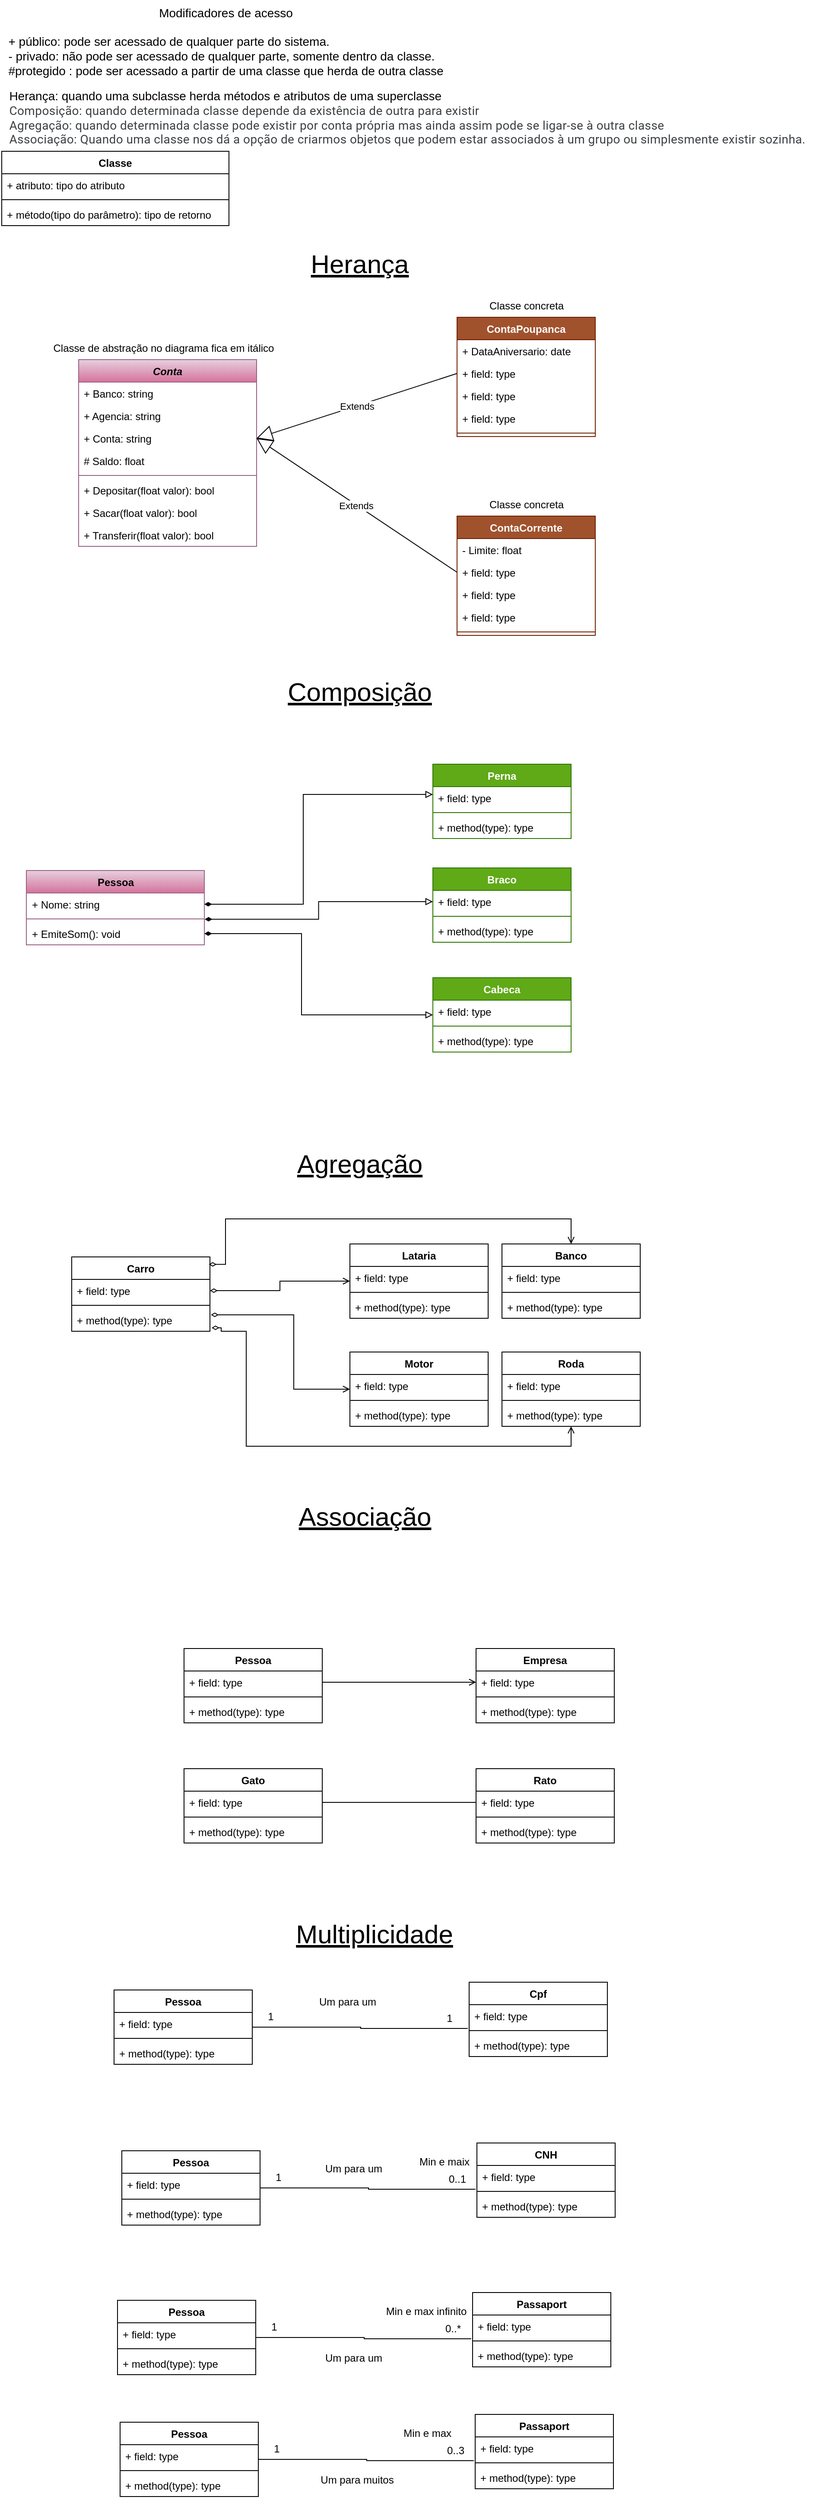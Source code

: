 <mxfile version="21.2.2" type="device" pages="2">
  <diagram name="Página-1" id="tdp3hqQI1hkA1_KsTnGW">
    <mxGraphModel dx="1994" dy="646" grid="0" gridSize="10" guides="1" tooltips="1" connect="1" arrows="1" fold="1" page="1" pageScale="1" pageWidth="827" pageHeight="1169" math="0" shadow="0">
      <root>
        <mxCell id="0" />
        <mxCell id="1" parent="0" />
        <mxCell id="PvI0AkK6M4xVl8uZb2D6-1" value="&lt;font style=&quot;font-size: 14px;&quot;&gt;Modificadores de acesso&lt;br&gt;&lt;br&gt;&lt;/font&gt;&lt;div style=&quot;text-align: left; font-size: 14px;&quot;&gt;&lt;span style=&quot;background-color: initial;&quot;&gt;&lt;font style=&quot;font-size: 14px;&quot;&gt;+ público: pode ser acessado de qualquer parte do sistema.&lt;/font&gt;&lt;/span&gt;&lt;/div&gt;&lt;div style=&quot;text-align: left; font-size: 14px;&quot;&gt;&lt;span style=&quot;background-color: initial;&quot;&gt;&lt;font style=&quot;font-size: 14px;&quot;&gt;- privado: não pode ser acessado de qualquer parte, somente dentro da classe.&lt;/font&gt;&lt;/span&gt;&lt;/div&gt;&lt;div style=&quot;text-align: left; font-size: 14px;&quot;&gt;&lt;span style=&quot;background-color: initial;&quot;&gt;&lt;font style=&quot;font-size: 14px;&quot;&gt;#protegido : pode ser acessado a partir de uma classe que herda de outra classe&lt;/font&gt;&lt;/span&gt;&lt;/div&gt;" style="text;html=1;align=center;verticalAlign=middle;resizable=0;points=[];autosize=1;strokeColor=none;fillColor=none;" parent="1" vertex="1">
          <mxGeometry x="-2" width="522" height="96" as="geometry" />
        </mxCell>
        <mxCell id="PvI0AkK6M4xVl8uZb2D6-2" value="&lt;div style=&quot;text-align: justify;&quot;&gt;&lt;span style=&quot;font-size: 14px; background-color: initial;&quot;&gt;Herança: quando uma subclasse herda métodos e atributos de uma superclasse&amp;nbsp;&lt;/span&gt;&lt;/div&gt;&lt;font style=&quot;font-size: 14px;&quot;&gt;&lt;div style=&quot;text-align: justify;&quot;&gt;&lt;span style=&quot;color: rgb(60, 64, 67); font-family: Roboto, Arial, sans-serif; letter-spacing: 0.2px; text-align: start; background-color: initial;&quot;&gt;Composição: quando determinada classe depende da existência de outra para existir&amp;nbsp;&lt;/span&gt;&lt;/div&gt;&lt;span style=&quot;color: rgb(60, 64, 67); font-family: Roboto, Arial, sans-serif; letter-spacing: 0.2px; text-align: start;&quot;&gt;&lt;div style=&quot;text-align: justify;&quot;&gt;&lt;span style=&quot;letter-spacing: 0.2px; background-color: initial;&quot;&gt;Agregação: quando determinada classe pode existir por conta própria mas ainda assim pode se ligar-se à outra classe&amp;nbsp;&lt;/span&gt;&lt;/div&gt;&lt;/span&gt;&lt;span style=&quot;color: rgb(60, 64, 67); font-family: Roboto, Arial, sans-serif; letter-spacing: 0.2px; text-align: start;&quot;&gt;&lt;div style=&quot;text-align: justify;&quot;&gt;&lt;span style=&quot;letter-spacing: 0.2px; background-color: initial;&quot;&gt;Associação: Quando uma classe nos dá a opção de criarmos objetos que podem estar associados à um grupo ou simplesmente existir sozinha.&lt;/span&gt;&lt;/div&gt;&lt;/span&gt;&lt;/font&gt;" style="text;html=1;align=center;verticalAlign=middle;resizable=0;points=[];autosize=1;strokeColor=none;fillColor=none;opacity=0;" parent="1" vertex="1">
          <mxGeometry y="96" width="938" height="79" as="geometry" />
        </mxCell>
        <mxCell id="PvI0AkK6M4xVl8uZb2D6-3" value="Classe" style="swimlane;fontStyle=1;align=center;verticalAlign=top;childLayout=stackLayout;horizontal=1;startSize=26;horizontalStack=0;resizeParent=1;resizeParentMax=0;resizeLast=0;collapsible=1;marginBottom=0;whiteSpace=wrap;html=1;" parent="1" vertex="1">
          <mxGeometry y="175" width="263" height="86" as="geometry">
            <mxRectangle y="175" width="74" height="26" as="alternateBounds" />
          </mxGeometry>
        </mxCell>
        <mxCell id="PvI0AkK6M4xVl8uZb2D6-4" value="+ atributo: tipo do atributo" style="text;strokeColor=none;fillColor=none;align=left;verticalAlign=top;spacingLeft=4;spacingRight=4;overflow=hidden;rotatable=0;points=[[0,0.5],[1,0.5]];portConstraint=eastwest;whiteSpace=wrap;html=1;" parent="PvI0AkK6M4xVl8uZb2D6-3" vertex="1">
          <mxGeometry y="26" width="263" height="26" as="geometry" />
        </mxCell>
        <mxCell id="PvI0AkK6M4xVl8uZb2D6-5" value="" style="line;strokeWidth=1;fillColor=none;align=left;verticalAlign=middle;spacingTop=-1;spacingLeft=3;spacingRight=3;rotatable=0;labelPosition=right;points=[];portConstraint=eastwest;strokeColor=inherit;" parent="PvI0AkK6M4xVl8uZb2D6-3" vertex="1">
          <mxGeometry y="52" width="263" height="8" as="geometry" />
        </mxCell>
        <mxCell id="PvI0AkK6M4xVl8uZb2D6-6" value="+ método(tipo do parâmetro): tipo de retorno" style="text;strokeColor=none;fillColor=none;align=left;verticalAlign=top;spacingLeft=4;spacingRight=4;overflow=hidden;rotatable=0;points=[[0,0.5],[1,0.5]];portConstraint=eastwest;whiteSpace=wrap;html=1;" parent="PvI0AkK6M4xVl8uZb2D6-3" vertex="1">
          <mxGeometry y="60" width="263" height="26" as="geometry" />
        </mxCell>
        <mxCell id="PvI0AkK6M4xVl8uZb2D6-7" value="Herança" style="text;html=1;align=center;verticalAlign=middle;resizable=0;points=[];autosize=1;strokeColor=none;fillColor=none;fontSize=30;fontStyle=4" parent="1" vertex="1">
          <mxGeometry x="348" y="281" width="131" height="48" as="geometry" />
        </mxCell>
        <mxCell id="PvI0AkK6M4xVl8uZb2D6-8" value="&lt;i&gt;Conta&lt;/i&gt;" style="swimlane;fontStyle=1;align=center;verticalAlign=top;childLayout=stackLayout;horizontal=1;startSize=26;horizontalStack=0;resizeParent=1;resizeParentMax=0;resizeLast=0;collapsible=1;marginBottom=0;whiteSpace=wrap;html=1;fillColor=#e6d0de;gradientColor=#d5739d;strokeColor=#996185;" parent="1" vertex="1">
          <mxGeometry x="89" y="416" width="206" height="216" as="geometry" />
        </mxCell>
        <mxCell id="PvI0AkK6M4xVl8uZb2D6-9" value="+ Banco: string" style="text;strokeColor=none;fillColor=none;align=left;verticalAlign=top;spacingLeft=4;spacingRight=4;overflow=hidden;rotatable=0;points=[[0,0.5],[1,0.5]];portConstraint=eastwest;whiteSpace=wrap;html=1;" parent="PvI0AkK6M4xVl8uZb2D6-8" vertex="1">
          <mxGeometry y="26" width="206" height="26" as="geometry" />
        </mxCell>
        <mxCell id="PvI0AkK6M4xVl8uZb2D6-14" value="+ Agencia: string" style="text;strokeColor=none;fillColor=none;align=left;verticalAlign=top;spacingLeft=4;spacingRight=4;overflow=hidden;rotatable=0;points=[[0,0.5],[1,0.5]];portConstraint=eastwest;whiteSpace=wrap;html=1;" parent="PvI0AkK6M4xVl8uZb2D6-8" vertex="1">
          <mxGeometry y="52" width="206" height="26" as="geometry" />
        </mxCell>
        <mxCell id="PvI0AkK6M4xVl8uZb2D6-18" value="+ Conta: string" style="text;strokeColor=none;fillColor=none;align=left;verticalAlign=top;spacingLeft=4;spacingRight=4;overflow=hidden;rotatable=0;points=[[0,0.5],[1,0.5]];portConstraint=eastwest;whiteSpace=wrap;html=1;" parent="PvI0AkK6M4xVl8uZb2D6-8" vertex="1">
          <mxGeometry y="78" width="206" height="26" as="geometry" />
        </mxCell>
        <mxCell id="PvI0AkK6M4xVl8uZb2D6-15" value="# Saldo: float" style="text;strokeColor=none;fillColor=none;align=left;verticalAlign=top;spacingLeft=4;spacingRight=4;overflow=hidden;rotatable=0;points=[[0,0.5],[1,0.5]];portConstraint=eastwest;whiteSpace=wrap;html=1;" parent="PvI0AkK6M4xVl8uZb2D6-8" vertex="1">
          <mxGeometry y="104" width="206" height="26" as="geometry" />
        </mxCell>
        <mxCell id="PvI0AkK6M4xVl8uZb2D6-10" value="" style="line;strokeWidth=1;fillColor=none;align=left;verticalAlign=middle;spacingTop=-1;spacingLeft=3;spacingRight=3;rotatable=0;labelPosition=right;points=[];portConstraint=eastwest;strokeColor=inherit;" parent="PvI0AkK6M4xVl8uZb2D6-8" vertex="1">
          <mxGeometry y="130" width="206" height="8" as="geometry" />
        </mxCell>
        <mxCell id="PvI0AkK6M4xVl8uZb2D6-11" value="+ Depositar(float valor): bool" style="text;strokeColor=none;fillColor=none;align=left;verticalAlign=top;spacingLeft=4;spacingRight=4;overflow=hidden;rotatable=0;points=[[0,0.5],[1,0.5]];portConstraint=eastwest;whiteSpace=wrap;html=1;" parent="PvI0AkK6M4xVl8uZb2D6-8" vertex="1">
          <mxGeometry y="138" width="206" height="26" as="geometry" />
        </mxCell>
        <mxCell id="PvI0AkK6M4xVl8uZb2D6-16" value="+ Sacar(float valor): bool" style="text;strokeColor=none;fillColor=none;align=left;verticalAlign=top;spacingLeft=4;spacingRight=4;overflow=hidden;rotatable=0;points=[[0,0.5],[1,0.5]];portConstraint=eastwest;whiteSpace=wrap;html=1;" parent="PvI0AkK6M4xVl8uZb2D6-8" vertex="1">
          <mxGeometry y="164" width="206" height="26" as="geometry" />
        </mxCell>
        <mxCell id="PvI0AkK6M4xVl8uZb2D6-17" value="+ Transferir(float valor): bool" style="text;strokeColor=none;fillColor=none;align=left;verticalAlign=top;spacingLeft=4;spacingRight=4;overflow=hidden;rotatable=0;points=[[0,0.5],[1,0.5]];portConstraint=eastwest;whiteSpace=wrap;html=1;" parent="PvI0AkK6M4xVl8uZb2D6-8" vertex="1">
          <mxGeometry y="190" width="206" height="26" as="geometry" />
        </mxCell>
        <mxCell id="PvI0AkK6M4xVl8uZb2D6-12" value="Classe de abstração no diagrama fica em itálico" style="text;html=1;align=center;verticalAlign=middle;resizable=0;points=[];autosize=1;strokeColor=none;fillColor=none;" parent="1" vertex="1">
          <mxGeometry x="50" y="390" width="273" height="26" as="geometry" />
        </mxCell>
        <mxCell id="PvI0AkK6M4xVl8uZb2D6-19" value="ContaCorrente" style="swimlane;fontStyle=1;align=center;verticalAlign=top;childLayout=stackLayout;horizontal=1;startSize=26;horizontalStack=0;resizeParent=1;resizeParentMax=0;resizeLast=0;collapsible=1;marginBottom=0;whiteSpace=wrap;html=1;fillColor=#a0522d;strokeColor=#6D1F00;fontColor=#ffffff;" parent="1" vertex="1">
          <mxGeometry x="527" y="597" width="160" height="138" as="geometry" />
        </mxCell>
        <mxCell id="PvI0AkK6M4xVl8uZb2D6-20" value="- Limite: float" style="text;strokeColor=none;fillColor=none;align=left;verticalAlign=top;spacingLeft=4;spacingRight=4;overflow=hidden;rotatable=0;points=[[0,0.5],[1,0.5]];portConstraint=eastwest;whiteSpace=wrap;html=1;" parent="PvI0AkK6M4xVl8uZb2D6-19" vertex="1">
          <mxGeometry y="26" width="160" height="26" as="geometry" />
        </mxCell>
        <mxCell id="PvI0AkK6M4xVl8uZb2D6-21" value="+ field: type" style="text;strokeColor=none;fillColor=none;align=left;verticalAlign=top;spacingLeft=4;spacingRight=4;overflow=hidden;rotatable=0;points=[[0,0.5],[1,0.5]];portConstraint=eastwest;whiteSpace=wrap;html=1;" parent="PvI0AkK6M4xVl8uZb2D6-19" vertex="1">
          <mxGeometry y="52" width="160" height="26" as="geometry" />
        </mxCell>
        <mxCell id="PvI0AkK6M4xVl8uZb2D6-22" value="+ field: type" style="text;strokeColor=none;fillColor=none;align=left;verticalAlign=top;spacingLeft=4;spacingRight=4;overflow=hidden;rotatable=0;points=[[0,0.5],[1,0.5]];portConstraint=eastwest;whiteSpace=wrap;html=1;" parent="PvI0AkK6M4xVl8uZb2D6-19" vertex="1">
          <mxGeometry y="78" width="160" height="26" as="geometry" />
        </mxCell>
        <mxCell id="PvI0AkK6M4xVl8uZb2D6-23" value="+ field: type" style="text;strokeColor=none;fillColor=none;align=left;verticalAlign=top;spacingLeft=4;spacingRight=4;overflow=hidden;rotatable=0;points=[[0,0.5],[1,0.5]];portConstraint=eastwest;whiteSpace=wrap;html=1;" parent="PvI0AkK6M4xVl8uZb2D6-19" vertex="1">
          <mxGeometry y="104" width="160" height="26" as="geometry" />
        </mxCell>
        <mxCell id="PvI0AkK6M4xVl8uZb2D6-24" value="" style="line;strokeWidth=1;fillColor=none;align=left;verticalAlign=middle;spacingTop=-1;spacingLeft=3;spacingRight=3;rotatable=0;labelPosition=right;points=[];portConstraint=eastwest;strokeColor=inherit;" parent="PvI0AkK6M4xVl8uZb2D6-19" vertex="1">
          <mxGeometry y="130" width="160" height="8" as="geometry" />
        </mxCell>
        <mxCell id="PvI0AkK6M4xVl8uZb2D6-28" value="ContaPoupanca" style="swimlane;fontStyle=1;align=center;verticalAlign=top;childLayout=stackLayout;horizontal=1;startSize=26;horizontalStack=0;resizeParent=1;resizeParentMax=0;resizeLast=0;collapsible=1;marginBottom=0;whiteSpace=wrap;html=1;fillColor=#a0522d;strokeColor=#6D1F00;fontColor=#ffffff;" parent="1" vertex="1">
          <mxGeometry x="527" y="367" width="160" height="138" as="geometry" />
        </mxCell>
        <mxCell id="PvI0AkK6M4xVl8uZb2D6-29" value="+ DataAniversario: date" style="text;strokeColor=none;fillColor=none;align=left;verticalAlign=top;spacingLeft=4;spacingRight=4;overflow=hidden;rotatable=0;points=[[0,0.5],[1,0.5]];portConstraint=eastwest;whiteSpace=wrap;html=1;" parent="PvI0AkK6M4xVl8uZb2D6-28" vertex="1">
          <mxGeometry y="26" width="160" height="26" as="geometry" />
        </mxCell>
        <mxCell id="PvI0AkK6M4xVl8uZb2D6-30" value="+ field: type" style="text;strokeColor=none;fillColor=none;align=left;verticalAlign=top;spacingLeft=4;spacingRight=4;overflow=hidden;rotatable=0;points=[[0,0.5],[1,0.5]];portConstraint=eastwest;whiteSpace=wrap;html=1;" parent="PvI0AkK6M4xVl8uZb2D6-28" vertex="1">
          <mxGeometry y="52" width="160" height="26" as="geometry" />
        </mxCell>
        <mxCell id="PvI0AkK6M4xVl8uZb2D6-31" value="+ field: type" style="text;strokeColor=none;fillColor=none;align=left;verticalAlign=top;spacingLeft=4;spacingRight=4;overflow=hidden;rotatable=0;points=[[0,0.5],[1,0.5]];portConstraint=eastwest;whiteSpace=wrap;html=1;" parent="PvI0AkK6M4xVl8uZb2D6-28" vertex="1">
          <mxGeometry y="78" width="160" height="26" as="geometry" />
        </mxCell>
        <mxCell id="PvI0AkK6M4xVl8uZb2D6-32" value="+ field: type" style="text;strokeColor=none;fillColor=none;align=left;verticalAlign=top;spacingLeft=4;spacingRight=4;overflow=hidden;rotatable=0;points=[[0,0.5],[1,0.5]];portConstraint=eastwest;whiteSpace=wrap;html=1;" parent="PvI0AkK6M4xVl8uZb2D6-28" vertex="1">
          <mxGeometry y="104" width="160" height="26" as="geometry" />
        </mxCell>
        <mxCell id="PvI0AkK6M4xVl8uZb2D6-33" value="" style="line;strokeWidth=1;fillColor=none;align=left;verticalAlign=middle;spacingTop=-1;spacingLeft=3;spacingRight=3;rotatable=0;labelPosition=right;points=[];portConstraint=eastwest;strokeColor=inherit;" parent="PvI0AkK6M4xVl8uZb2D6-28" vertex="1">
          <mxGeometry y="130" width="160" height="8" as="geometry" />
        </mxCell>
        <mxCell id="PvI0AkK6M4xVl8uZb2D6-34" value="Classe concreta" style="text;html=1;align=center;verticalAlign=middle;resizable=0;points=[];autosize=1;strokeColor=none;fillColor=none;" parent="1" vertex="1">
          <mxGeometry x="555" y="571" width="104" height="26" as="geometry" />
        </mxCell>
        <mxCell id="PvI0AkK6M4xVl8uZb2D6-35" value="Classe concreta" style="text;html=1;align=center;verticalAlign=middle;resizable=0;points=[];autosize=1;strokeColor=none;fillColor=none;" parent="1" vertex="1">
          <mxGeometry x="555" y="341" width="104" height="26" as="geometry" />
        </mxCell>
        <mxCell id="PvI0AkK6M4xVl8uZb2D6-36" value="Extends" style="endArrow=block;endSize=16;endFill=0;html=1;rounded=0;exitX=0;exitY=0.5;exitDx=0;exitDy=0;entryX=1;entryY=0.5;entryDx=0;entryDy=0;" parent="1" source="PvI0AkK6M4xVl8uZb2D6-21" target="PvI0AkK6M4xVl8uZb2D6-18" edge="1">
          <mxGeometry x="0.005" y="1" width="160" relative="1" as="geometry">
            <mxPoint x="323" y="458" as="sourcePoint" />
            <mxPoint x="483" y="458" as="targetPoint" />
            <Array as="points" />
            <mxPoint as="offset" />
          </mxGeometry>
        </mxCell>
        <mxCell id="PvI0AkK6M4xVl8uZb2D6-37" value="Extends" style="endArrow=block;endSize=16;endFill=0;html=1;rounded=0;exitX=0;exitY=0.5;exitDx=0;exitDy=0;entryX=1;entryY=0.5;entryDx=0;entryDy=0;" parent="1" source="PvI0AkK6M4xVl8uZb2D6-30" target="PvI0AkK6M4xVl8uZb2D6-18" edge="1">
          <mxGeometry width="160" relative="1" as="geometry">
            <mxPoint x="239" y="504" as="sourcePoint" />
            <mxPoint x="399" y="504" as="targetPoint" />
          </mxGeometry>
        </mxCell>
        <mxCell id="WXWvsYrmTa_eqMqvbJdn-2" value="Composição" style="text;html=1;align=center;verticalAlign=middle;resizable=0;points=[];autosize=1;strokeColor=none;fillColor=none;fontSize=30;fontStyle=4" vertex="1" parent="1">
          <mxGeometry x="321" y="776" width="185" height="48" as="geometry" />
        </mxCell>
        <mxCell id="WXWvsYrmTa_eqMqvbJdn-3" value="Pessoa" style="swimlane;fontStyle=1;align=center;verticalAlign=top;childLayout=stackLayout;horizontal=1;startSize=26;horizontalStack=0;resizeParent=1;resizeParentMax=0;resizeLast=0;collapsible=1;marginBottom=0;whiteSpace=wrap;html=1;fillColor=#e6d0de;gradientColor=#d5739d;strokeColor=#996185;" vertex="1" parent="1">
          <mxGeometry x="28.5" y="1007" width="206" height="86" as="geometry" />
        </mxCell>
        <mxCell id="WXWvsYrmTa_eqMqvbJdn-4" value="+ Nome: string" style="text;strokeColor=none;fillColor=none;align=left;verticalAlign=top;spacingLeft=4;spacingRight=4;overflow=hidden;rotatable=0;points=[[0,0.5],[1,0.5]];portConstraint=eastwest;whiteSpace=wrap;html=1;" vertex="1" parent="WXWvsYrmTa_eqMqvbJdn-3">
          <mxGeometry y="26" width="206" height="26" as="geometry" />
        </mxCell>
        <mxCell id="WXWvsYrmTa_eqMqvbJdn-8" value="" style="line;strokeWidth=1;fillColor=none;align=left;verticalAlign=middle;spacingTop=-1;spacingLeft=3;spacingRight=3;rotatable=0;labelPosition=right;points=[];portConstraint=eastwest;strokeColor=inherit;" vertex="1" parent="WXWvsYrmTa_eqMqvbJdn-3">
          <mxGeometry y="52" width="206" height="8" as="geometry" />
        </mxCell>
        <mxCell id="WXWvsYrmTa_eqMqvbJdn-9" value="+ EmiteSom(): void" style="text;strokeColor=none;fillColor=none;align=left;verticalAlign=top;spacingLeft=4;spacingRight=4;overflow=hidden;rotatable=0;points=[[0,0.5],[1,0.5]];portConstraint=eastwest;whiteSpace=wrap;html=1;" vertex="1" parent="WXWvsYrmTa_eqMqvbJdn-3">
          <mxGeometry y="60" width="206" height="26" as="geometry" />
        </mxCell>
        <mxCell id="iOyrk53pOF7BfGkRAXQa-5" style="edgeStyle=orthogonalEdgeStyle;rounded=0;orthogonalLoop=1;jettySize=auto;html=1;entryX=1;entryY=0.5;entryDx=0;entryDy=0;endArrow=diamondThin;endFill=1;startArrow=block;startFill=0;" edge="1" parent="1" source="WXWvsYrmTa_eqMqvbJdn-12" target="WXWvsYrmTa_eqMqvbJdn-4">
          <mxGeometry relative="1" as="geometry">
            <Array as="points">
              <mxPoint x="349" y="919" />
              <mxPoint x="349" y="1046" />
            </Array>
          </mxGeometry>
        </mxCell>
        <mxCell id="WXWvsYrmTa_eqMqvbJdn-12" value="Perna" style="swimlane;fontStyle=1;align=center;verticalAlign=top;childLayout=stackLayout;horizontal=1;startSize=26;horizontalStack=0;resizeParent=1;resizeParentMax=0;resizeLast=0;collapsible=1;marginBottom=0;whiteSpace=wrap;html=1;fillColor=#60a917;strokeColor=#2D7600;fontColor=#ffffff;" vertex="1" parent="1">
          <mxGeometry x="499" y="884" width="160" height="86" as="geometry" />
        </mxCell>
        <mxCell id="WXWvsYrmTa_eqMqvbJdn-13" value="+ field: type" style="text;strokeColor=none;fillColor=none;align=left;verticalAlign=top;spacingLeft=4;spacingRight=4;overflow=hidden;rotatable=0;points=[[0,0.5],[1,0.5]];portConstraint=eastwest;whiteSpace=wrap;html=1;" vertex="1" parent="WXWvsYrmTa_eqMqvbJdn-12">
          <mxGeometry y="26" width="160" height="26" as="geometry" />
        </mxCell>
        <mxCell id="WXWvsYrmTa_eqMqvbJdn-14" value="" style="line;strokeWidth=1;fillColor=none;align=left;verticalAlign=middle;spacingTop=-1;spacingLeft=3;spacingRight=3;rotatable=0;labelPosition=right;points=[];portConstraint=eastwest;strokeColor=inherit;" vertex="1" parent="WXWvsYrmTa_eqMqvbJdn-12">
          <mxGeometry y="52" width="160" height="8" as="geometry" />
        </mxCell>
        <mxCell id="WXWvsYrmTa_eqMqvbJdn-15" value="+ method(type): type" style="text;strokeColor=none;fillColor=none;align=left;verticalAlign=top;spacingLeft=4;spacingRight=4;overflow=hidden;rotatable=0;points=[[0,0.5],[1,0.5]];portConstraint=eastwest;whiteSpace=wrap;html=1;" vertex="1" parent="WXWvsYrmTa_eqMqvbJdn-12">
          <mxGeometry y="60" width="160" height="26" as="geometry" />
        </mxCell>
        <mxCell id="WXWvsYrmTa_eqMqvbJdn-16" value="Braco" style="swimlane;fontStyle=1;align=center;verticalAlign=top;childLayout=stackLayout;horizontal=1;startSize=26;horizontalStack=0;resizeParent=1;resizeParentMax=0;resizeLast=0;collapsible=1;marginBottom=0;whiteSpace=wrap;html=1;fillColor=#60a917;strokeColor=#2D7600;fontColor=#ffffff;" vertex="1" parent="1">
          <mxGeometry x="499" y="1004" width="160" height="86" as="geometry" />
        </mxCell>
        <mxCell id="WXWvsYrmTa_eqMqvbJdn-17" value="+ field: type" style="text;strokeColor=none;fillColor=none;align=left;verticalAlign=top;spacingLeft=4;spacingRight=4;overflow=hidden;rotatable=0;points=[[0,0.5],[1,0.5]];portConstraint=eastwest;whiteSpace=wrap;html=1;" vertex="1" parent="WXWvsYrmTa_eqMqvbJdn-16">
          <mxGeometry y="26" width="160" height="26" as="geometry" />
        </mxCell>
        <mxCell id="WXWvsYrmTa_eqMqvbJdn-18" value="" style="line;strokeWidth=1;fillColor=none;align=left;verticalAlign=middle;spacingTop=-1;spacingLeft=3;spacingRight=3;rotatable=0;labelPosition=right;points=[];portConstraint=eastwest;strokeColor=inherit;" vertex="1" parent="WXWvsYrmTa_eqMqvbJdn-16">
          <mxGeometry y="52" width="160" height="8" as="geometry" />
        </mxCell>
        <mxCell id="WXWvsYrmTa_eqMqvbJdn-19" value="+ method(type): type" style="text;strokeColor=none;fillColor=none;align=left;verticalAlign=top;spacingLeft=4;spacingRight=4;overflow=hidden;rotatable=0;points=[[0,0.5],[1,0.5]];portConstraint=eastwest;whiteSpace=wrap;html=1;" vertex="1" parent="WXWvsYrmTa_eqMqvbJdn-16">
          <mxGeometry y="60" width="160" height="26" as="geometry" />
        </mxCell>
        <mxCell id="iOyrk53pOF7BfGkRAXQa-7" style="edgeStyle=orthogonalEdgeStyle;rounded=0;orthogonalLoop=1;jettySize=auto;html=1;entryX=1;entryY=0.5;entryDx=0;entryDy=0;endArrow=diamondThin;endFill=1;startArrow=block;startFill=0;" edge="1" parent="1" source="WXWvsYrmTa_eqMqvbJdn-20" target="WXWvsYrmTa_eqMqvbJdn-9">
          <mxGeometry relative="1" as="geometry">
            <Array as="points">
              <mxPoint x="347" y="1174" />
              <mxPoint x="347" y="1080" />
            </Array>
          </mxGeometry>
        </mxCell>
        <mxCell id="WXWvsYrmTa_eqMqvbJdn-20" value="Cabeca" style="swimlane;fontStyle=1;align=center;verticalAlign=top;childLayout=stackLayout;horizontal=1;startSize=26;horizontalStack=0;resizeParent=1;resizeParentMax=0;resizeLast=0;collapsible=1;marginBottom=0;whiteSpace=wrap;html=1;fillColor=#60a917;strokeColor=#2D7600;fontColor=#ffffff;" vertex="1" parent="1">
          <mxGeometry x="499" y="1131" width="160" height="86" as="geometry" />
        </mxCell>
        <mxCell id="WXWvsYrmTa_eqMqvbJdn-21" value="+ field: type" style="text;strokeColor=none;fillColor=none;align=left;verticalAlign=top;spacingLeft=4;spacingRight=4;overflow=hidden;rotatable=0;points=[[0,0.5],[1,0.5]];portConstraint=eastwest;whiteSpace=wrap;html=1;" vertex="1" parent="WXWvsYrmTa_eqMqvbJdn-20">
          <mxGeometry y="26" width="160" height="26" as="geometry" />
        </mxCell>
        <mxCell id="WXWvsYrmTa_eqMqvbJdn-22" value="" style="line;strokeWidth=1;fillColor=none;align=left;verticalAlign=middle;spacingTop=-1;spacingLeft=3;spacingRight=3;rotatable=0;labelPosition=right;points=[];portConstraint=eastwest;strokeColor=inherit;" vertex="1" parent="WXWvsYrmTa_eqMqvbJdn-20">
          <mxGeometry y="52" width="160" height="8" as="geometry" />
        </mxCell>
        <mxCell id="WXWvsYrmTa_eqMqvbJdn-23" value="+ method(type): type" style="text;strokeColor=none;fillColor=none;align=left;verticalAlign=top;spacingLeft=4;spacingRight=4;overflow=hidden;rotatable=0;points=[[0,0.5],[1,0.5]];portConstraint=eastwest;whiteSpace=wrap;html=1;" vertex="1" parent="WXWvsYrmTa_eqMqvbJdn-20">
          <mxGeometry y="60" width="160" height="26" as="geometry" />
        </mxCell>
        <mxCell id="iOyrk53pOF7BfGkRAXQa-6" style="edgeStyle=orthogonalEdgeStyle;rounded=0;orthogonalLoop=1;jettySize=auto;html=1;entryX=1.002;entryY=-0.138;entryDx=0;entryDy=0;entryPerimeter=0;endArrow=diamondThin;endFill=1;startArrow=block;startFill=0;" edge="1" parent="1" source="WXWvsYrmTa_eqMqvbJdn-17" target="WXWvsYrmTa_eqMqvbJdn-9">
          <mxGeometry relative="1" as="geometry" />
        </mxCell>
        <mxCell id="iOyrk53pOF7BfGkRAXQa-8" value="Agregação" style="text;html=1;align=center;verticalAlign=middle;resizable=0;points=[];autosize=1;strokeColor=none;fillColor=none;fontSize=30;fontStyle=4" vertex="1" parent="1">
          <mxGeometry x="332" y="1322" width="163" height="48" as="geometry" />
        </mxCell>
        <mxCell id="iOyrk53pOF7BfGkRAXQa-9" value="Carro" style="swimlane;fontStyle=1;align=center;verticalAlign=top;childLayout=stackLayout;horizontal=1;startSize=26;horizontalStack=0;resizeParent=1;resizeParentMax=0;resizeLast=0;collapsible=1;marginBottom=0;whiteSpace=wrap;html=1;" vertex="1" parent="1">
          <mxGeometry x="81" y="1454" width="160" height="86" as="geometry" />
        </mxCell>
        <mxCell id="iOyrk53pOF7BfGkRAXQa-10" value="+ field: type" style="text;strokeColor=none;fillColor=none;align=left;verticalAlign=top;spacingLeft=4;spacingRight=4;overflow=hidden;rotatable=0;points=[[0,0.5],[1,0.5]];portConstraint=eastwest;whiteSpace=wrap;html=1;" vertex="1" parent="iOyrk53pOF7BfGkRAXQa-9">
          <mxGeometry y="26" width="160" height="26" as="geometry" />
        </mxCell>
        <mxCell id="iOyrk53pOF7BfGkRAXQa-11" value="" style="line;strokeWidth=1;fillColor=none;align=left;verticalAlign=middle;spacingTop=-1;spacingLeft=3;spacingRight=3;rotatable=0;labelPosition=right;points=[];portConstraint=eastwest;strokeColor=inherit;" vertex="1" parent="iOyrk53pOF7BfGkRAXQa-9">
          <mxGeometry y="52" width="160" height="8" as="geometry" />
        </mxCell>
        <mxCell id="iOyrk53pOF7BfGkRAXQa-12" value="+ method(type): type" style="text;strokeColor=none;fillColor=none;align=left;verticalAlign=top;spacingLeft=4;spacingRight=4;overflow=hidden;rotatable=0;points=[[0,0.5],[1,0.5]];portConstraint=eastwest;whiteSpace=wrap;html=1;" vertex="1" parent="iOyrk53pOF7BfGkRAXQa-9">
          <mxGeometry y="60" width="160" height="26" as="geometry" />
        </mxCell>
        <mxCell id="iOyrk53pOF7BfGkRAXQa-29" style="edgeStyle=orthogonalEdgeStyle;rounded=0;orthogonalLoop=1;jettySize=auto;html=1;entryX=1;entryY=0.5;entryDx=0;entryDy=0;endArrow=diamondThin;endFill=0;startArrow=open;startFill=0;" edge="1" parent="1" source="iOyrk53pOF7BfGkRAXQa-13" target="iOyrk53pOF7BfGkRAXQa-10">
          <mxGeometry relative="1" as="geometry" />
        </mxCell>
        <mxCell id="iOyrk53pOF7BfGkRAXQa-13" value="Lataria" style="swimlane;fontStyle=1;align=center;verticalAlign=top;childLayout=stackLayout;horizontal=1;startSize=26;horizontalStack=0;resizeParent=1;resizeParentMax=0;resizeLast=0;collapsible=1;marginBottom=0;whiteSpace=wrap;html=1;" vertex="1" parent="1">
          <mxGeometry x="403" y="1439" width="160" height="86" as="geometry" />
        </mxCell>
        <mxCell id="iOyrk53pOF7BfGkRAXQa-14" value="+ field: type" style="text;strokeColor=none;fillColor=none;align=left;verticalAlign=top;spacingLeft=4;spacingRight=4;overflow=hidden;rotatable=0;points=[[0,0.5],[1,0.5]];portConstraint=eastwest;whiteSpace=wrap;html=1;" vertex="1" parent="iOyrk53pOF7BfGkRAXQa-13">
          <mxGeometry y="26" width="160" height="26" as="geometry" />
        </mxCell>
        <mxCell id="iOyrk53pOF7BfGkRAXQa-15" value="" style="line;strokeWidth=1;fillColor=none;align=left;verticalAlign=middle;spacingTop=-1;spacingLeft=3;spacingRight=3;rotatable=0;labelPosition=right;points=[];portConstraint=eastwest;strokeColor=inherit;" vertex="1" parent="iOyrk53pOF7BfGkRAXQa-13">
          <mxGeometry y="52" width="160" height="8" as="geometry" />
        </mxCell>
        <mxCell id="iOyrk53pOF7BfGkRAXQa-16" value="+ method(type): type" style="text;strokeColor=none;fillColor=none;align=left;verticalAlign=top;spacingLeft=4;spacingRight=4;overflow=hidden;rotatable=0;points=[[0,0.5],[1,0.5]];portConstraint=eastwest;whiteSpace=wrap;html=1;" vertex="1" parent="iOyrk53pOF7BfGkRAXQa-13">
          <mxGeometry y="60" width="160" height="26" as="geometry" />
        </mxCell>
        <mxCell id="iOyrk53pOF7BfGkRAXQa-31" style="edgeStyle=orthogonalEdgeStyle;rounded=0;orthogonalLoop=1;jettySize=auto;html=1;entryX=0.992;entryY=0.1;entryDx=0;entryDy=0;entryPerimeter=0;endArrow=diamondThin;endFill=0;startArrow=open;startFill=0;" edge="1" parent="1" source="iOyrk53pOF7BfGkRAXQa-17" target="iOyrk53pOF7BfGkRAXQa-9">
          <mxGeometry relative="1" as="geometry">
            <Array as="points">
              <mxPoint x="659" y="1410" />
              <mxPoint x="259" y="1410" />
              <mxPoint x="259" y="1463" />
            </Array>
          </mxGeometry>
        </mxCell>
        <mxCell id="iOyrk53pOF7BfGkRAXQa-17" value="Banco&lt;br&gt;" style="swimlane;fontStyle=1;align=center;verticalAlign=top;childLayout=stackLayout;horizontal=1;startSize=26;horizontalStack=0;resizeParent=1;resizeParentMax=0;resizeLast=0;collapsible=1;marginBottom=0;whiteSpace=wrap;html=1;" vertex="1" parent="1">
          <mxGeometry x="579" y="1439" width="160" height="86" as="geometry" />
        </mxCell>
        <mxCell id="iOyrk53pOF7BfGkRAXQa-18" value="+ field: type" style="text;strokeColor=none;fillColor=none;align=left;verticalAlign=top;spacingLeft=4;spacingRight=4;overflow=hidden;rotatable=0;points=[[0,0.5],[1,0.5]];portConstraint=eastwest;whiteSpace=wrap;html=1;" vertex="1" parent="iOyrk53pOF7BfGkRAXQa-17">
          <mxGeometry y="26" width="160" height="26" as="geometry" />
        </mxCell>
        <mxCell id="iOyrk53pOF7BfGkRAXQa-19" value="" style="line;strokeWidth=1;fillColor=none;align=left;verticalAlign=middle;spacingTop=-1;spacingLeft=3;spacingRight=3;rotatable=0;labelPosition=right;points=[];portConstraint=eastwest;strokeColor=inherit;" vertex="1" parent="iOyrk53pOF7BfGkRAXQa-17">
          <mxGeometry y="52" width="160" height="8" as="geometry" />
        </mxCell>
        <mxCell id="iOyrk53pOF7BfGkRAXQa-20" value="+ method(type): type" style="text;strokeColor=none;fillColor=none;align=left;verticalAlign=top;spacingLeft=4;spacingRight=4;overflow=hidden;rotatable=0;points=[[0,0.5],[1,0.5]];portConstraint=eastwest;whiteSpace=wrap;html=1;" vertex="1" parent="iOyrk53pOF7BfGkRAXQa-17">
          <mxGeometry y="60" width="160" height="26" as="geometry" />
        </mxCell>
        <mxCell id="iOyrk53pOF7BfGkRAXQa-30" style="edgeStyle=orthogonalEdgeStyle;rounded=0;orthogonalLoop=1;jettySize=auto;html=1;entryX=1.007;entryY=0.269;entryDx=0;entryDy=0;entryPerimeter=0;endArrow=diamondThin;endFill=0;startArrow=open;startFill=0;" edge="1" parent="1" source="iOyrk53pOF7BfGkRAXQa-21" target="iOyrk53pOF7BfGkRAXQa-12">
          <mxGeometry relative="1" as="geometry">
            <Array as="points">
              <mxPoint x="338" y="1607" />
              <mxPoint x="338" y="1521" />
            </Array>
          </mxGeometry>
        </mxCell>
        <mxCell id="iOyrk53pOF7BfGkRAXQa-21" value="Motor" style="swimlane;fontStyle=1;align=center;verticalAlign=top;childLayout=stackLayout;horizontal=1;startSize=26;horizontalStack=0;resizeParent=1;resizeParentMax=0;resizeLast=0;collapsible=1;marginBottom=0;whiteSpace=wrap;html=1;" vertex="1" parent="1">
          <mxGeometry x="403" y="1564" width="160" height="86" as="geometry" />
        </mxCell>
        <mxCell id="iOyrk53pOF7BfGkRAXQa-22" value="+ field: type" style="text;strokeColor=none;fillColor=none;align=left;verticalAlign=top;spacingLeft=4;spacingRight=4;overflow=hidden;rotatable=0;points=[[0,0.5],[1,0.5]];portConstraint=eastwest;whiteSpace=wrap;html=1;" vertex="1" parent="iOyrk53pOF7BfGkRAXQa-21">
          <mxGeometry y="26" width="160" height="26" as="geometry" />
        </mxCell>
        <mxCell id="iOyrk53pOF7BfGkRAXQa-23" value="" style="line;strokeWidth=1;fillColor=none;align=left;verticalAlign=middle;spacingTop=-1;spacingLeft=3;spacingRight=3;rotatable=0;labelPosition=right;points=[];portConstraint=eastwest;strokeColor=inherit;" vertex="1" parent="iOyrk53pOF7BfGkRAXQa-21">
          <mxGeometry y="52" width="160" height="8" as="geometry" />
        </mxCell>
        <mxCell id="iOyrk53pOF7BfGkRAXQa-24" value="+ method(type): type" style="text;strokeColor=none;fillColor=none;align=left;verticalAlign=top;spacingLeft=4;spacingRight=4;overflow=hidden;rotatable=0;points=[[0,0.5],[1,0.5]];portConstraint=eastwest;whiteSpace=wrap;html=1;" vertex="1" parent="iOyrk53pOF7BfGkRAXQa-21">
          <mxGeometry y="60" width="160" height="26" as="geometry" />
        </mxCell>
        <mxCell id="iOyrk53pOF7BfGkRAXQa-32" style="edgeStyle=orthogonalEdgeStyle;rounded=0;orthogonalLoop=1;jettySize=auto;html=1;entryX=1.012;entryY=0.846;entryDx=0;entryDy=0;entryPerimeter=0;endArrow=diamondThin;endFill=0;startArrow=open;startFill=0;" edge="1" parent="1" source="iOyrk53pOF7BfGkRAXQa-25" target="iOyrk53pOF7BfGkRAXQa-12">
          <mxGeometry relative="1" as="geometry">
            <mxPoint x="254" y="1553" as="targetPoint" />
            <Array as="points">
              <mxPoint x="659" y="1673" />
              <mxPoint x="283" y="1673" />
              <mxPoint x="283" y="1540" />
              <mxPoint x="254" y="1540" />
              <mxPoint x="254" y="1536" />
            </Array>
          </mxGeometry>
        </mxCell>
        <mxCell id="iOyrk53pOF7BfGkRAXQa-25" value="Roda" style="swimlane;fontStyle=1;align=center;verticalAlign=top;childLayout=stackLayout;horizontal=1;startSize=26;horizontalStack=0;resizeParent=1;resizeParentMax=0;resizeLast=0;collapsible=1;marginBottom=0;whiteSpace=wrap;html=1;" vertex="1" parent="1">
          <mxGeometry x="579" y="1564" width="160" height="86" as="geometry" />
        </mxCell>
        <mxCell id="iOyrk53pOF7BfGkRAXQa-26" value="+ field: type" style="text;strokeColor=none;fillColor=none;align=left;verticalAlign=top;spacingLeft=4;spacingRight=4;overflow=hidden;rotatable=0;points=[[0,0.5],[1,0.5]];portConstraint=eastwest;whiteSpace=wrap;html=1;" vertex="1" parent="iOyrk53pOF7BfGkRAXQa-25">
          <mxGeometry y="26" width="160" height="26" as="geometry" />
        </mxCell>
        <mxCell id="iOyrk53pOF7BfGkRAXQa-27" value="" style="line;strokeWidth=1;fillColor=none;align=left;verticalAlign=middle;spacingTop=-1;spacingLeft=3;spacingRight=3;rotatable=0;labelPosition=right;points=[];portConstraint=eastwest;strokeColor=inherit;" vertex="1" parent="iOyrk53pOF7BfGkRAXQa-25">
          <mxGeometry y="52" width="160" height="8" as="geometry" />
        </mxCell>
        <mxCell id="iOyrk53pOF7BfGkRAXQa-28" value="+ method(type): type" style="text;strokeColor=none;fillColor=none;align=left;verticalAlign=top;spacingLeft=4;spacingRight=4;overflow=hidden;rotatable=0;points=[[0,0.5],[1,0.5]];portConstraint=eastwest;whiteSpace=wrap;html=1;" vertex="1" parent="iOyrk53pOF7BfGkRAXQa-25">
          <mxGeometry y="60" width="160" height="26" as="geometry" />
        </mxCell>
        <mxCell id="iOyrk53pOF7BfGkRAXQa-33" value="Associação" style="text;html=1;align=center;verticalAlign=middle;resizable=0;points=[];autosize=1;strokeColor=none;fillColor=none;fontSize=30;fontStyle=4" vertex="1" parent="1">
          <mxGeometry x="334" y="1730" width="171" height="48" as="geometry" />
        </mxCell>
        <mxCell id="iOyrk53pOF7BfGkRAXQa-34" value="Pessoa" style="swimlane;fontStyle=1;align=center;verticalAlign=top;childLayout=stackLayout;horizontal=1;startSize=26;horizontalStack=0;resizeParent=1;resizeParentMax=0;resizeLast=0;collapsible=1;marginBottom=0;whiteSpace=wrap;html=1;" vertex="1" parent="1">
          <mxGeometry x="211" y="1907" width="160" height="86" as="geometry" />
        </mxCell>
        <mxCell id="iOyrk53pOF7BfGkRAXQa-35" value="+ field: type" style="text;strokeColor=none;fillColor=none;align=left;verticalAlign=top;spacingLeft=4;spacingRight=4;overflow=hidden;rotatable=0;points=[[0,0.5],[1,0.5]];portConstraint=eastwest;whiteSpace=wrap;html=1;" vertex="1" parent="iOyrk53pOF7BfGkRAXQa-34">
          <mxGeometry y="26" width="160" height="26" as="geometry" />
        </mxCell>
        <mxCell id="iOyrk53pOF7BfGkRAXQa-36" value="" style="line;strokeWidth=1;fillColor=none;align=left;verticalAlign=middle;spacingTop=-1;spacingLeft=3;spacingRight=3;rotatable=0;labelPosition=right;points=[];portConstraint=eastwest;strokeColor=inherit;" vertex="1" parent="iOyrk53pOF7BfGkRAXQa-34">
          <mxGeometry y="52" width="160" height="8" as="geometry" />
        </mxCell>
        <mxCell id="iOyrk53pOF7BfGkRAXQa-37" value="+ method(type): type" style="text;strokeColor=none;fillColor=none;align=left;verticalAlign=top;spacingLeft=4;spacingRight=4;overflow=hidden;rotatable=0;points=[[0,0.5],[1,0.5]];portConstraint=eastwest;whiteSpace=wrap;html=1;" vertex="1" parent="iOyrk53pOF7BfGkRAXQa-34">
          <mxGeometry y="60" width="160" height="26" as="geometry" />
        </mxCell>
        <mxCell id="iOyrk53pOF7BfGkRAXQa-38" value="Empresa" style="swimlane;fontStyle=1;align=center;verticalAlign=top;childLayout=stackLayout;horizontal=1;startSize=26;horizontalStack=0;resizeParent=1;resizeParentMax=0;resizeLast=0;collapsible=1;marginBottom=0;whiteSpace=wrap;html=1;" vertex="1" parent="1">
          <mxGeometry x="549" y="1907" width="160" height="86" as="geometry" />
        </mxCell>
        <mxCell id="iOyrk53pOF7BfGkRAXQa-39" value="+ field: type" style="text;strokeColor=none;fillColor=none;align=left;verticalAlign=top;spacingLeft=4;spacingRight=4;overflow=hidden;rotatable=0;points=[[0,0.5],[1,0.5]];portConstraint=eastwest;whiteSpace=wrap;html=1;" vertex="1" parent="iOyrk53pOF7BfGkRAXQa-38">
          <mxGeometry y="26" width="160" height="26" as="geometry" />
        </mxCell>
        <mxCell id="iOyrk53pOF7BfGkRAXQa-40" value="" style="line;strokeWidth=1;fillColor=none;align=left;verticalAlign=middle;spacingTop=-1;spacingLeft=3;spacingRight=3;rotatable=0;labelPosition=right;points=[];portConstraint=eastwest;strokeColor=inherit;" vertex="1" parent="iOyrk53pOF7BfGkRAXQa-38">
          <mxGeometry y="52" width="160" height="8" as="geometry" />
        </mxCell>
        <mxCell id="iOyrk53pOF7BfGkRAXQa-41" value="+ method(type): type" style="text;strokeColor=none;fillColor=none;align=left;verticalAlign=top;spacingLeft=4;spacingRight=4;overflow=hidden;rotatable=0;points=[[0,0.5],[1,0.5]];portConstraint=eastwest;whiteSpace=wrap;html=1;" vertex="1" parent="iOyrk53pOF7BfGkRAXQa-38">
          <mxGeometry y="60" width="160" height="26" as="geometry" />
        </mxCell>
        <mxCell id="iOyrk53pOF7BfGkRAXQa-42" style="edgeStyle=orthogonalEdgeStyle;rounded=0;orthogonalLoop=1;jettySize=auto;html=1;entryX=0;entryY=0.5;entryDx=0;entryDy=0;endArrow=open;endFill=0;" edge="1" parent="1" source="iOyrk53pOF7BfGkRAXQa-35" target="iOyrk53pOF7BfGkRAXQa-39">
          <mxGeometry relative="1" as="geometry" />
        </mxCell>
        <mxCell id="iOyrk53pOF7BfGkRAXQa-43" value="Gato" style="swimlane;fontStyle=1;align=center;verticalAlign=top;childLayout=stackLayout;horizontal=1;startSize=26;horizontalStack=0;resizeParent=1;resizeParentMax=0;resizeLast=0;collapsible=1;marginBottom=0;whiteSpace=wrap;html=1;" vertex="1" parent="1">
          <mxGeometry x="211" y="2046" width="160" height="86" as="geometry" />
        </mxCell>
        <mxCell id="iOyrk53pOF7BfGkRAXQa-44" value="+ field: type" style="text;strokeColor=none;fillColor=none;align=left;verticalAlign=top;spacingLeft=4;spacingRight=4;overflow=hidden;rotatable=0;points=[[0,0.5],[1,0.5]];portConstraint=eastwest;whiteSpace=wrap;html=1;" vertex="1" parent="iOyrk53pOF7BfGkRAXQa-43">
          <mxGeometry y="26" width="160" height="26" as="geometry" />
        </mxCell>
        <mxCell id="iOyrk53pOF7BfGkRAXQa-45" value="" style="line;strokeWidth=1;fillColor=none;align=left;verticalAlign=middle;spacingTop=-1;spacingLeft=3;spacingRight=3;rotatable=0;labelPosition=right;points=[];portConstraint=eastwest;strokeColor=inherit;" vertex="1" parent="iOyrk53pOF7BfGkRAXQa-43">
          <mxGeometry y="52" width="160" height="8" as="geometry" />
        </mxCell>
        <mxCell id="iOyrk53pOF7BfGkRAXQa-46" value="+ method(type): type" style="text;strokeColor=none;fillColor=none;align=left;verticalAlign=top;spacingLeft=4;spacingRight=4;overflow=hidden;rotatable=0;points=[[0,0.5],[1,0.5]];portConstraint=eastwest;whiteSpace=wrap;html=1;" vertex="1" parent="iOyrk53pOF7BfGkRAXQa-43">
          <mxGeometry y="60" width="160" height="26" as="geometry" />
        </mxCell>
        <mxCell id="iOyrk53pOF7BfGkRAXQa-47" value="Rato" style="swimlane;fontStyle=1;align=center;verticalAlign=top;childLayout=stackLayout;horizontal=1;startSize=26;horizontalStack=0;resizeParent=1;resizeParentMax=0;resizeLast=0;collapsible=1;marginBottom=0;whiteSpace=wrap;html=1;" vertex="1" parent="1">
          <mxGeometry x="549" y="2046" width="160" height="86" as="geometry" />
        </mxCell>
        <mxCell id="iOyrk53pOF7BfGkRAXQa-48" value="+ field: type" style="text;strokeColor=none;fillColor=none;align=left;verticalAlign=top;spacingLeft=4;spacingRight=4;overflow=hidden;rotatable=0;points=[[0,0.5],[1,0.5]];portConstraint=eastwest;whiteSpace=wrap;html=1;" vertex="1" parent="iOyrk53pOF7BfGkRAXQa-47">
          <mxGeometry y="26" width="160" height="26" as="geometry" />
        </mxCell>
        <mxCell id="iOyrk53pOF7BfGkRAXQa-49" value="" style="line;strokeWidth=1;fillColor=none;align=left;verticalAlign=middle;spacingTop=-1;spacingLeft=3;spacingRight=3;rotatable=0;labelPosition=right;points=[];portConstraint=eastwest;strokeColor=inherit;" vertex="1" parent="iOyrk53pOF7BfGkRAXQa-47">
          <mxGeometry y="52" width="160" height="8" as="geometry" />
        </mxCell>
        <mxCell id="iOyrk53pOF7BfGkRAXQa-50" value="+ method(type): type" style="text;strokeColor=none;fillColor=none;align=left;verticalAlign=top;spacingLeft=4;spacingRight=4;overflow=hidden;rotatable=0;points=[[0,0.5],[1,0.5]];portConstraint=eastwest;whiteSpace=wrap;html=1;" vertex="1" parent="iOyrk53pOF7BfGkRAXQa-47">
          <mxGeometry y="60" width="160" height="26" as="geometry" />
        </mxCell>
        <mxCell id="iOyrk53pOF7BfGkRAXQa-51" style="edgeStyle=orthogonalEdgeStyle;rounded=0;orthogonalLoop=1;jettySize=auto;html=1;entryX=0;entryY=0.5;entryDx=0;entryDy=0;endArrow=none;endFill=0;" edge="1" source="iOyrk53pOF7BfGkRAXQa-44" target="iOyrk53pOF7BfGkRAXQa-48" parent="1">
          <mxGeometry relative="1" as="geometry" />
        </mxCell>
        <mxCell id="iOyrk53pOF7BfGkRAXQa-52" value="Multiplicidade" style="text;html=1;align=center;verticalAlign=middle;resizable=0;points=[];autosize=1;strokeColor=none;fillColor=none;fontSize=30;fontStyle=4" vertex="1" parent="1">
          <mxGeometry x="331" y="2213" width="200" height="48" as="geometry" />
        </mxCell>
        <mxCell id="iOyrk53pOF7BfGkRAXQa-61" style="edgeStyle=orthogonalEdgeStyle;rounded=0;orthogonalLoop=1;jettySize=auto;html=1;entryX=-0.01;entryY=1.056;entryDx=0;entryDy=0;entryPerimeter=0;endArrow=none;endFill=0;" edge="1" parent="1" source="iOyrk53pOF7BfGkRAXQa-53" target="iOyrk53pOF7BfGkRAXQa-58">
          <mxGeometry relative="1" as="geometry" />
        </mxCell>
        <mxCell id="iOyrk53pOF7BfGkRAXQa-53" value="Pessoa" style="swimlane;fontStyle=1;align=center;verticalAlign=top;childLayout=stackLayout;horizontal=1;startSize=26;horizontalStack=0;resizeParent=1;resizeParentMax=0;resizeLast=0;collapsible=1;marginBottom=0;whiteSpace=wrap;html=1;" vertex="1" parent="1">
          <mxGeometry x="130" y="2302" width="160" height="86" as="geometry" />
        </mxCell>
        <mxCell id="iOyrk53pOF7BfGkRAXQa-54" value="+ field: type" style="text;strokeColor=none;fillColor=none;align=left;verticalAlign=top;spacingLeft=4;spacingRight=4;overflow=hidden;rotatable=0;points=[[0,0.5],[1,0.5]];portConstraint=eastwest;whiteSpace=wrap;html=1;" vertex="1" parent="iOyrk53pOF7BfGkRAXQa-53">
          <mxGeometry y="26" width="160" height="26" as="geometry" />
        </mxCell>
        <mxCell id="iOyrk53pOF7BfGkRAXQa-55" value="" style="line;strokeWidth=1;fillColor=none;align=left;verticalAlign=middle;spacingTop=-1;spacingLeft=3;spacingRight=3;rotatable=0;labelPosition=right;points=[];portConstraint=eastwest;strokeColor=inherit;" vertex="1" parent="iOyrk53pOF7BfGkRAXQa-53">
          <mxGeometry y="52" width="160" height="8" as="geometry" />
        </mxCell>
        <mxCell id="iOyrk53pOF7BfGkRAXQa-56" value="+ method(type): type" style="text;strokeColor=none;fillColor=none;align=left;verticalAlign=top;spacingLeft=4;spacingRight=4;overflow=hidden;rotatable=0;points=[[0,0.5],[1,0.5]];portConstraint=eastwest;whiteSpace=wrap;html=1;" vertex="1" parent="iOyrk53pOF7BfGkRAXQa-53">
          <mxGeometry y="60" width="160" height="26" as="geometry" />
        </mxCell>
        <mxCell id="iOyrk53pOF7BfGkRAXQa-57" value="Cpf" style="swimlane;fontStyle=1;align=center;verticalAlign=top;childLayout=stackLayout;horizontal=1;startSize=26;horizontalStack=0;resizeParent=1;resizeParentMax=0;resizeLast=0;collapsible=1;marginBottom=0;whiteSpace=wrap;html=1;" vertex="1" parent="1">
          <mxGeometry x="541" y="2293" width="160" height="86" as="geometry" />
        </mxCell>
        <mxCell id="iOyrk53pOF7BfGkRAXQa-58" value="+ field: type" style="text;strokeColor=none;fillColor=none;align=left;verticalAlign=top;spacingLeft=4;spacingRight=4;overflow=hidden;rotatable=0;points=[[0,0.5],[1,0.5]];portConstraint=eastwest;whiteSpace=wrap;html=1;" vertex="1" parent="iOyrk53pOF7BfGkRAXQa-57">
          <mxGeometry y="26" width="160" height="26" as="geometry" />
        </mxCell>
        <mxCell id="iOyrk53pOF7BfGkRAXQa-59" value="" style="line;strokeWidth=1;fillColor=none;align=left;verticalAlign=middle;spacingTop=-1;spacingLeft=3;spacingRight=3;rotatable=0;labelPosition=right;points=[];portConstraint=eastwest;strokeColor=inherit;" vertex="1" parent="iOyrk53pOF7BfGkRAXQa-57">
          <mxGeometry y="52" width="160" height="8" as="geometry" />
        </mxCell>
        <mxCell id="iOyrk53pOF7BfGkRAXQa-60" value="+ method(type): type" style="text;strokeColor=none;fillColor=none;align=left;verticalAlign=top;spacingLeft=4;spacingRight=4;overflow=hidden;rotatable=0;points=[[0,0.5],[1,0.5]];portConstraint=eastwest;whiteSpace=wrap;html=1;" vertex="1" parent="iOyrk53pOF7BfGkRAXQa-57">
          <mxGeometry y="60" width="160" height="26" as="geometry" />
        </mxCell>
        <mxCell id="iOyrk53pOF7BfGkRAXQa-63" value="1" style="text;html=1;align=center;verticalAlign=middle;resizable=0;points=[];autosize=1;strokeColor=none;fillColor=none;" vertex="1" parent="1">
          <mxGeometry x="298" y="2320" width="25" height="26" as="geometry" />
        </mxCell>
        <mxCell id="iOyrk53pOF7BfGkRAXQa-64" value="1" style="text;html=1;align=center;verticalAlign=middle;resizable=0;points=[];autosize=1;strokeColor=none;fillColor=none;" vertex="1" parent="1">
          <mxGeometry x="505" y="2322" width="25" height="26" as="geometry" />
        </mxCell>
        <mxCell id="iOyrk53pOF7BfGkRAXQa-65" style="edgeStyle=orthogonalEdgeStyle;rounded=0;orthogonalLoop=1;jettySize=auto;html=1;entryX=-0.01;entryY=1.056;entryDx=0;entryDy=0;entryPerimeter=0;endArrow=none;endFill=0;" edge="1" parent="1" source="iOyrk53pOF7BfGkRAXQa-66" target="iOyrk53pOF7BfGkRAXQa-71">
          <mxGeometry relative="1" as="geometry" />
        </mxCell>
        <mxCell id="iOyrk53pOF7BfGkRAXQa-66" value="Pessoa" style="swimlane;fontStyle=1;align=center;verticalAlign=top;childLayout=stackLayout;horizontal=1;startSize=26;horizontalStack=0;resizeParent=1;resizeParentMax=0;resizeLast=0;collapsible=1;marginBottom=0;whiteSpace=wrap;html=1;" vertex="1" parent="1">
          <mxGeometry x="139" y="2488" width="160" height="86" as="geometry" />
        </mxCell>
        <mxCell id="iOyrk53pOF7BfGkRAXQa-67" value="+ field: type" style="text;strokeColor=none;fillColor=none;align=left;verticalAlign=top;spacingLeft=4;spacingRight=4;overflow=hidden;rotatable=0;points=[[0,0.5],[1,0.5]];portConstraint=eastwest;whiteSpace=wrap;html=1;" vertex="1" parent="iOyrk53pOF7BfGkRAXQa-66">
          <mxGeometry y="26" width="160" height="26" as="geometry" />
        </mxCell>
        <mxCell id="iOyrk53pOF7BfGkRAXQa-68" value="" style="line;strokeWidth=1;fillColor=none;align=left;verticalAlign=middle;spacingTop=-1;spacingLeft=3;spacingRight=3;rotatable=0;labelPosition=right;points=[];portConstraint=eastwest;strokeColor=inherit;" vertex="1" parent="iOyrk53pOF7BfGkRAXQa-66">
          <mxGeometry y="52" width="160" height="8" as="geometry" />
        </mxCell>
        <mxCell id="iOyrk53pOF7BfGkRAXQa-69" value="+ method(type): type" style="text;strokeColor=none;fillColor=none;align=left;verticalAlign=top;spacingLeft=4;spacingRight=4;overflow=hidden;rotatable=0;points=[[0,0.5],[1,0.5]];portConstraint=eastwest;whiteSpace=wrap;html=1;" vertex="1" parent="iOyrk53pOF7BfGkRAXQa-66">
          <mxGeometry y="60" width="160" height="26" as="geometry" />
        </mxCell>
        <mxCell id="iOyrk53pOF7BfGkRAXQa-70" value="CNH" style="swimlane;fontStyle=1;align=center;verticalAlign=top;childLayout=stackLayout;horizontal=1;startSize=26;horizontalStack=0;resizeParent=1;resizeParentMax=0;resizeLast=0;collapsible=1;marginBottom=0;whiteSpace=wrap;html=1;" vertex="1" parent="1">
          <mxGeometry x="550" y="2479" width="160" height="86" as="geometry" />
        </mxCell>
        <mxCell id="iOyrk53pOF7BfGkRAXQa-71" value="+ field: type" style="text;strokeColor=none;fillColor=none;align=left;verticalAlign=top;spacingLeft=4;spacingRight=4;overflow=hidden;rotatable=0;points=[[0,0.5],[1,0.5]];portConstraint=eastwest;whiteSpace=wrap;html=1;" vertex="1" parent="iOyrk53pOF7BfGkRAXQa-70">
          <mxGeometry y="26" width="160" height="26" as="geometry" />
        </mxCell>
        <mxCell id="iOyrk53pOF7BfGkRAXQa-72" value="" style="line;strokeWidth=1;fillColor=none;align=left;verticalAlign=middle;spacingTop=-1;spacingLeft=3;spacingRight=3;rotatable=0;labelPosition=right;points=[];portConstraint=eastwest;strokeColor=inherit;" vertex="1" parent="iOyrk53pOF7BfGkRAXQa-70">
          <mxGeometry y="52" width="160" height="8" as="geometry" />
        </mxCell>
        <mxCell id="iOyrk53pOF7BfGkRAXQa-73" value="+ method(type): type" style="text;strokeColor=none;fillColor=none;align=left;verticalAlign=top;spacingLeft=4;spacingRight=4;overflow=hidden;rotatable=0;points=[[0,0.5],[1,0.5]];portConstraint=eastwest;whiteSpace=wrap;html=1;" vertex="1" parent="iOyrk53pOF7BfGkRAXQa-70">
          <mxGeometry y="60" width="160" height="26" as="geometry" />
        </mxCell>
        <mxCell id="iOyrk53pOF7BfGkRAXQa-74" value="1" style="text;html=1;align=center;verticalAlign=middle;resizable=0;points=[];autosize=1;strokeColor=none;fillColor=none;" vertex="1" parent="1">
          <mxGeometry x="307" y="2506" width="25" height="26" as="geometry" />
        </mxCell>
        <mxCell id="iOyrk53pOF7BfGkRAXQa-75" value="0..1" style="text;html=1;align=center;verticalAlign=middle;resizable=0;points=[];autosize=1;strokeColor=none;fillColor=none;" vertex="1" parent="1">
          <mxGeometry x="508" y="2508" width="38" height="26" as="geometry" />
        </mxCell>
        <mxCell id="iOyrk53pOF7BfGkRAXQa-76" style="edgeStyle=orthogonalEdgeStyle;rounded=0;orthogonalLoop=1;jettySize=auto;html=1;entryX=-0.01;entryY=1.056;entryDx=0;entryDy=0;entryPerimeter=0;endArrow=none;endFill=0;" edge="1" parent="1" source="iOyrk53pOF7BfGkRAXQa-77" target="iOyrk53pOF7BfGkRAXQa-82">
          <mxGeometry relative="1" as="geometry" />
        </mxCell>
        <mxCell id="iOyrk53pOF7BfGkRAXQa-77" value="Pessoa" style="swimlane;fontStyle=1;align=center;verticalAlign=top;childLayout=stackLayout;horizontal=1;startSize=26;horizontalStack=0;resizeParent=1;resizeParentMax=0;resizeLast=0;collapsible=1;marginBottom=0;whiteSpace=wrap;html=1;" vertex="1" parent="1">
          <mxGeometry x="134" y="2661" width="160" height="86" as="geometry" />
        </mxCell>
        <mxCell id="iOyrk53pOF7BfGkRAXQa-78" value="+ field: type" style="text;strokeColor=none;fillColor=none;align=left;verticalAlign=top;spacingLeft=4;spacingRight=4;overflow=hidden;rotatable=0;points=[[0,0.5],[1,0.5]];portConstraint=eastwest;whiteSpace=wrap;html=1;" vertex="1" parent="iOyrk53pOF7BfGkRAXQa-77">
          <mxGeometry y="26" width="160" height="26" as="geometry" />
        </mxCell>
        <mxCell id="iOyrk53pOF7BfGkRAXQa-79" value="" style="line;strokeWidth=1;fillColor=none;align=left;verticalAlign=middle;spacingTop=-1;spacingLeft=3;spacingRight=3;rotatable=0;labelPosition=right;points=[];portConstraint=eastwest;strokeColor=inherit;" vertex="1" parent="iOyrk53pOF7BfGkRAXQa-77">
          <mxGeometry y="52" width="160" height="8" as="geometry" />
        </mxCell>
        <mxCell id="iOyrk53pOF7BfGkRAXQa-80" value="+ method(type): type" style="text;strokeColor=none;fillColor=none;align=left;verticalAlign=top;spacingLeft=4;spacingRight=4;overflow=hidden;rotatable=0;points=[[0,0.5],[1,0.5]];portConstraint=eastwest;whiteSpace=wrap;html=1;" vertex="1" parent="iOyrk53pOF7BfGkRAXQa-77">
          <mxGeometry y="60" width="160" height="26" as="geometry" />
        </mxCell>
        <mxCell id="iOyrk53pOF7BfGkRAXQa-81" value="Passaport" style="swimlane;fontStyle=1;align=center;verticalAlign=top;childLayout=stackLayout;horizontal=1;startSize=26;horizontalStack=0;resizeParent=1;resizeParentMax=0;resizeLast=0;collapsible=1;marginBottom=0;whiteSpace=wrap;html=1;" vertex="1" parent="1">
          <mxGeometry x="545" y="2652" width="160" height="86" as="geometry" />
        </mxCell>
        <mxCell id="iOyrk53pOF7BfGkRAXQa-82" value="+ field: type" style="text;strokeColor=none;fillColor=none;align=left;verticalAlign=top;spacingLeft=4;spacingRight=4;overflow=hidden;rotatable=0;points=[[0,0.5],[1,0.5]];portConstraint=eastwest;whiteSpace=wrap;html=1;" vertex="1" parent="iOyrk53pOF7BfGkRAXQa-81">
          <mxGeometry y="26" width="160" height="26" as="geometry" />
        </mxCell>
        <mxCell id="iOyrk53pOF7BfGkRAXQa-83" value="" style="line;strokeWidth=1;fillColor=none;align=left;verticalAlign=middle;spacingTop=-1;spacingLeft=3;spacingRight=3;rotatable=0;labelPosition=right;points=[];portConstraint=eastwest;strokeColor=inherit;" vertex="1" parent="iOyrk53pOF7BfGkRAXQa-81">
          <mxGeometry y="52" width="160" height="8" as="geometry" />
        </mxCell>
        <mxCell id="iOyrk53pOF7BfGkRAXQa-84" value="+ method(type): type" style="text;strokeColor=none;fillColor=none;align=left;verticalAlign=top;spacingLeft=4;spacingRight=4;overflow=hidden;rotatable=0;points=[[0,0.5],[1,0.5]];portConstraint=eastwest;whiteSpace=wrap;html=1;" vertex="1" parent="iOyrk53pOF7BfGkRAXQa-81">
          <mxGeometry y="60" width="160" height="26" as="geometry" />
        </mxCell>
        <mxCell id="iOyrk53pOF7BfGkRAXQa-85" value="1" style="text;html=1;align=center;verticalAlign=middle;resizable=0;points=[];autosize=1;strokeColor=none;fillColor=none;" vertex="1" parent="1">
          <mxGeometry x="302" y="2679" width="25" height="26" as="geometry" />
        </mxCell>
        <mxCell id="iOyrk53pOF7BfGkRAXQa-86" value="0..*" style="text;html=1;align=center;verticalAlign=middle;resizable=0;points=[];autosize=1;strokeColor=none;fillColor=none;" vertex="1" parent="1">
          <mxGeometry x="504" y="2681" width="36" height="26" as="geometry" />
        </mxCell>
        <mxCell id="iOyrk53pOF7BfGkRAXQa-87" value="Min e maix" style="text;html=1;align=center;verticalAlign=middle;resizable=0;points=[];autosize=1;strokeColor=none;fillColor=none;" vertex="1" parent="1">
          <mxGeometry x="474" y="2488" width="76" height="26" as="geometry" />
        </mxCell>
        <mxCell id="iOyrk53pOF7BfGkRAXQa-88" value="Min e max infinito" style="text;html=1;align=center;verticalAlign=middle;resizable=0;points=[];autosize=1;strokeColor=none;fillColor=none;" vertex="1" parent="1">
          <mxGeometry x="435" y="2661" width="111" height="26" as="geometry" />
        </mxCell>
        <mxCell id="iOyrk53pOF7BfGkRAXQa-89" value="Um para um&lt;br&gt;" style="text;html=1;align=center;verticalAlign=middle;resizable=0;points=[];autosize=1;strokeColor=none;fillColor=none;" vertex="1" parent="1">
          <mxGeometry x="358" y="2303" width="84" height="26" as="geometry" />
        </mxCell>
        <mxCell id="iOyrk53pOF7BfGkRAXQa-90" value="Um para um&lt;br&gt;" style="text;html=1;align=center;verticalAlign=middle;resizable=0;points=[];autosize=1;strokeColor=none;fillColor=none;" vertex="1" parent="1">
          <mxGeometry x="365" y="2496" width="84" height="26" as="geometry" />
        </mxCell>
        <mxCell id="iOyrk53pOF7BfGkRAXQa-91" value="Um para um&lt;br&gt;" style="text;html=1;align=center;verticalAlign=middle;resizable=0;points=[];autosize=1;strokeColor=none;fillColor=none;" vertex="1" parent="1">
          <mxGeometry x="365" y="2715" width="84" height="26" as="geometry" />
        </mxCell>
        <mxCell id="iOyrk53pOF7BfGkRAXQa-92" style="edgeStyle=orthogonalEdgeStyle;rounded=0;orthogonalLoop=1;jettySize=auto;html=1;entryX=-0.01;entryY=1.056;entryDx=0;entryDy=0;entryPerimeter=0;endArrow=none;endFill=0;" edge="1" source="iOyrk53pOF7BfGkRAXQa-93" target="iOyrk53pOF7BfGkRAXQa-98" parent="1">
          <mxGeometry relative="1" as="geometry" />
        </mxCell>
        <mxCell id="iOyrk53pOF7BfGkRAXQa-93" value="Pessoa" style="swimlane;fontStyle=1;align=center;verticalAlign=top;childLayout=stackLayout;horizontal=1;startSize=26;horizontalStack=0;resizeParent=1;resizeParentMax=0;resizeLast=0;collapsible=1;marginBottom=0;whiteSpace=wrap;html=1;" vertex="1" parent="1">
          <mxGeometry x="137" y="2802" width="160" height="86" as="geometry" />
        </mxCell>
        <mxCell id="iOyrk53pOF7BfGkRAXQa-94" value="+ field: type" style="text;strokeColor=none;fillColor=none;align=left;verticalAlign=top;spacingLeft=4;spacingRight=4;overflow=hidden;rotatable=0;points=[[0,0.5],[1,0.5]];portConstraint=eastwest;whiteSpace=wrap;html=1;" vertex="1" parent="iOyrk53pOF7BfGkRAXQa-93">
          <mxGeometry y="26" width="160" height="26" as="geometry" />
        </mxCell>
        <mxCell id="iOyrk53pOF7BfGkRAXQa-95" value="" style="line;strokeWidth=1;fillColor=none;align=left;verticalAlign=middle;spacingTop=-1;spacingLeft=3;spacingRight=3;rotatable=0;labelPosition=right;points=[];portConstraint=eastwest;strokeColor=inherit;" vertex="1" parent="iOyrk53pOF7BfGkRAXQa-93">
          <mxGeometry y="52" width="160" height="8" as="geometry" />
        </mxCell>
        <mxCell id="iOyrk53pOF7BfGkRAXQa-96" value="+ method(type): type" style="text;strokeColor=none;fillColor=none;align=left;verticalAlign=top;spacingLeft=4;spacingRight=4;overflow=hidden;rotatable=0;points=[[0,0.5],[1,0.5]];portConstraint=eastwest;whiteSpace=wrap;html=1;" vertex="1" parent="iOyrk53pOF7BfGkRAXQa-93">
          <mxGeometry y="60" width="160" height="26" as="geometry" />
        </mxCell>
        <mxCell id="iOyrk53pOF7BfGkRAXQa-97" value="Passaport" style="swimlane;fontStyle=1;align=center;verticalAlign=top;childLayout=stackLayout;horizontal=1;startSize=26;horizontalStack=0;resizeParent=1;resizeParentMax=0;resizeLast=0;collapsible=1;marginBottom=0;whiteSpace=wrap;html=1;" vertex="1" parent="1">
          <mxGeometry x="548" y="2793" width="160" height="86" as="geometry" />
        </mxCell>
        <mxCell id="iOyrk53pOF7BfGkRAXQa-98" value="+ field: type" style="text;strokeColor=none;fillColor=none;align=left;verticalAlign=top;spacingLeft=4;spacingRight=4;overflow=hidden;rotatable=0;points=[[0,0.5],[1,0.5]];portConstraint=eastwest;whiteSpace=wrap;html=1;" vertex="1" parent="iOyrk53pOF7BfGkRAXQa-97">
          <mxGeometry y="26" width="160" height="26" as="geometry" />
        </mxCell>
        <mxCell id="iOyrk53pOF7BfGkRAXQa-99" value="" style="line;strokeWidth=1;fillColor=none;align=left;verticalAlign=middle;spacingTop=-1;spacingLeft=3;spacingRight=3;rotatable=0;labelPosition=right;points=[];portConstraint=eastwest;strokeColor=inherit;" vertex="1" parent="iOyrk53pOF7BfGkRAXQa-97">
          <mxGeometry y="52" width="160" height="8" as="geometry" />
        </mxCell>
        <mxCell id="iOyrk53pOF7BfGkRAXQa-100" value="+ method(type): type" style="text;strokeColor=none;fillColor=none;align=left;verticalAlign=top;spacingLeft=4;spacingRight=4;overflow=hidden;rotatable=0;points=[[0,0.5],[1,0.5]];portConstraint=eastwest;whiteSpace=wrap;html=1;" vertex="1" parent="iOyrk53pOF7BfGkRAXQa-97">
          <mxGeometry y="60" width="160" height="26" as="geometry" />
        </mxCell>
        <mxCell id="iOyrk53pOF7BfGkRAXQa-101" value="1" style="text;html=1;align=center;verticalAlign=middle;resizable=0;points=[];autosize=1;strokeColor=none;fillColor=none;" vertex="1" parent="1">
          <mxGeometry x="305" y="2820" width="25" height="26" as="geometry" />
        </mxCell>
        <mxCell id="iOyrk53pOF7BfGkRAXQa-102" value="0..3" style="text;html=1;align=center;verticalAlign=middle;resizable=0;points=[];autosize=1;strokeColor=none;fillColor=none;" vertex="1" parent="1">
          <mxGeometry x="506" y="2822" width="38" height="26" as="geometry" />
        </mxCell>
        <mxCell id="iOyrk53pOF7BfGkRAXQa-103" value="Min e max&amp;nbsp;" style="text;html=1;align=center;verticalAlign=middle;resizable=0;points=[];autosize=1;strokeColor=none;fillColor=none;" vertex="1" parent="1">
          <mxGeometry x="455" y="2802" width="77" height="26" as="geometry" />
        </mxCell>
        <mxCell id="iOyrk53pOF7BfGkRAXQa-104" value="Um para muitos" style="text;html=1;align=center;verticalAlign=middle;resizable=0;points=[];autosize=1;strokeColor=none;fillColor=none;" vertex="1" parent="1">
          <mxGeometry x="359" y="2856" width="103" height="26" as="geometry" />
        </mxCell>
      </root>
    </mxGraphModel>
  </diagram>
  <diagram id="s2lA4Q381qB9rU8LOxDN" name="Página-2">
    <mxGraphModel dx="1050" dy="581" grid="1" gridSize="10" guides="1" tooltips="1" connect="1" arrows="1" fold="1" page="1" pageScale="1" pageWidth="827" pageHeight="1169" math="0" shadow="0">
      <root>
        <mxCell id="0" />
        <mxCell id="1" parent="0" />
      </root>
    </mxGraphModel>
  </diagram>
</mxfile>
